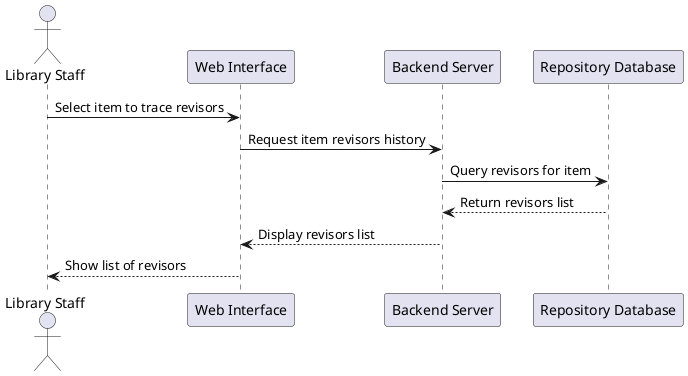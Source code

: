 @startuml
actor StaffMember as "Library Staff"
participant Browser as "Web Interface"
participant Server as "Backend Server"
participant Database as "Repository Database"

StaffMember -> Browser : Select item to trace revisors
Browser -> Server : Request item revisors history
Server -> Database : Query revisors for item
Database --> Server : Return revisors list
Server --> Browser : Display revisors list
Browser --> StaffMember : Show list of revisors

@enduml
